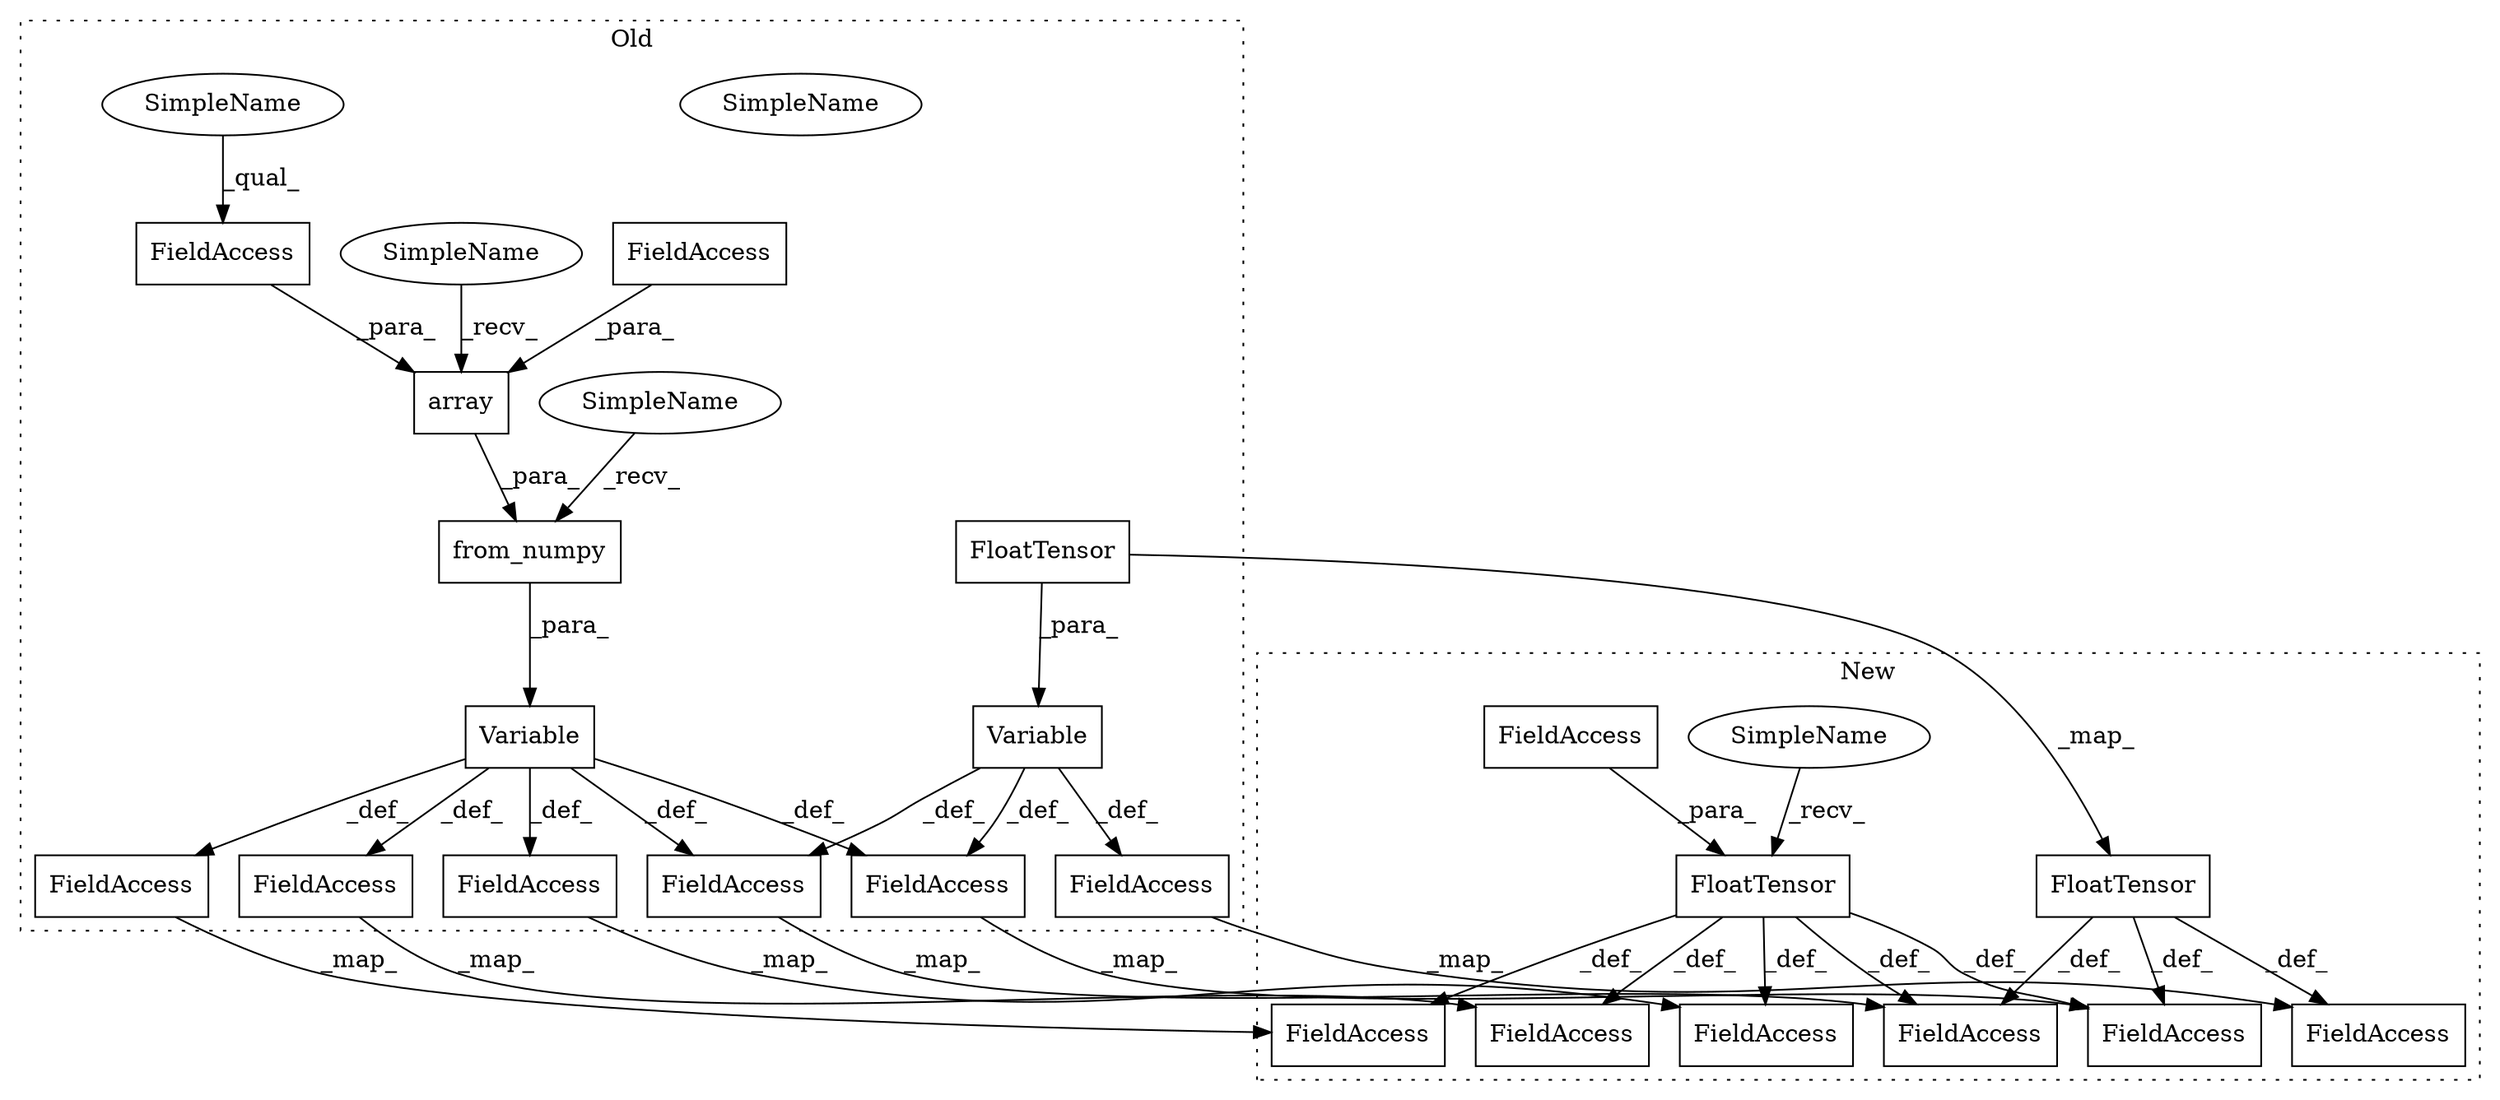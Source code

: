 digraph G {
subgraph cluster0 {
1 [label="SimpleName" a="42" s="2684" l="5" shape="ellipse"];
3 [label="array" a="32" s="2690,2722" l="6,1" shape="box"];
4 [label="Variable" a="32" s="2658,2724" l="9,1" shape="box"];
5 [label="from_numpy" a="32" s="2673,2723" l="11,1" shape="box"];
6 [label="FieldAccess" a="22" s="2709" l="13" shape="box"];
8 [label="FieldAccess" a="22" s="2696" l="12" shape="box"];
9 [label="FieldAccess" a="22" s="3514" l="8" shape="box"];
11 [label="FieldAccess" a="22" s="2888" l="8" shape="box"];
13 [label="FieldAccess" a="22" s="3098" l="13" shape="box"];
16 [label="FieldAccess" a="22" s="3260" l="14" shape="box"];
18 [label="FieldAccess" a="22" s="3312" l="6" shape="box"];
19 [label="Variable" a="32" s="2806,2846" l="9,1" shape="box"];
20 [label="FloatTensor" a="32" s="2821,2845" l="12,1" shape="box"];
22 [label="FieldAccess" a="22" s="2792" l="13" shape="box"];
24 [label="SimpleName" a="42" s="2667" l="5" shape="ellipse"];
26 [label="SimpleName" a="42" s="2684" l="5" shape="ellipse"];
27 [label="SimpleName" a="42" s="2709" l="5" shape="ellipse"];
label = "Old";
style="dotted";
}
subgraph cluster1 {
2 [label="FloatTensor" a="32" s="2632,2656" l="12,1" shape="box"];
7 [label="FieldAccess" a="22" s="2644" l="12" shape="box"];
10 [label="FieldAccess" a="22" s="3436" l="8" shape="box"];
12 [label="FieldAccess" a="22" s="2810" l="8" shape="box"];
14 [label="FieldAccess" a="22" s="3020" l="13" shape="box"];
15 [label="FieldAccess" a="22" s="3182" l="14" shape="box"];
17 [label="FieldAccess" a="22" s="3234" l="6" shape="box"];
21 [label="FloatTensor" a="32" s="2744,2768" l="12,1" shape="box"];
23 [label="FieldAccess" a="22" s="2724" l="13" shape="box"];
25 [label="SimpleName" a="42" s="2626" l="5" shape="ellipse"];
label = "New";
style="dotted";
}
2 -> 17 [label="_def_"];
2 -> 12 [label="_def_"];
2 -> 15 [label="_def_"];
2 -> 10 [label="_def_"];
2 -> 14 [label="_def_"];
3 -> 5 [label="_para_"];
4 -> 11 [label="_def_"];
4 -> 16 [label="_def_"];
4 -> 9 [label="_def_"];
4 -> 13 [label="_def_"];
4 -> 18 [label="_def_"];
5 -> 4 [label="_para_"];
6 -> 3 [label="_para_"];
7 -> 2 [label="_para_"];
8 -> 3 [label="_para_"];
9 -> 10 [label="_map_"];
11 -> 12 [label="_map_"];
13 -> 14 [label="_map_"];
16 -> 15 [label="_map_"];
18 -> 17 [label="_map_"];
19 -> 18 [label="_def_"];
19 -> 13 [label="_def_"];
19 -> 22 [label="_def_"];
20 -> 19 [label="_para_"];
20 -> 21 [label="_map_"];
21 -> 14 [label="_def_"];
21 -> 23 [label="_def_"];
21 -> 17 [label="_def_"];
22 -> 23 [label="_map_"];
24 -> 5 [label="_recv_"];
25 -> 2 [label="_recv_"];
26 -> 3 [label="_recv_"];
27 -> 6 [label="_qual_"];
}